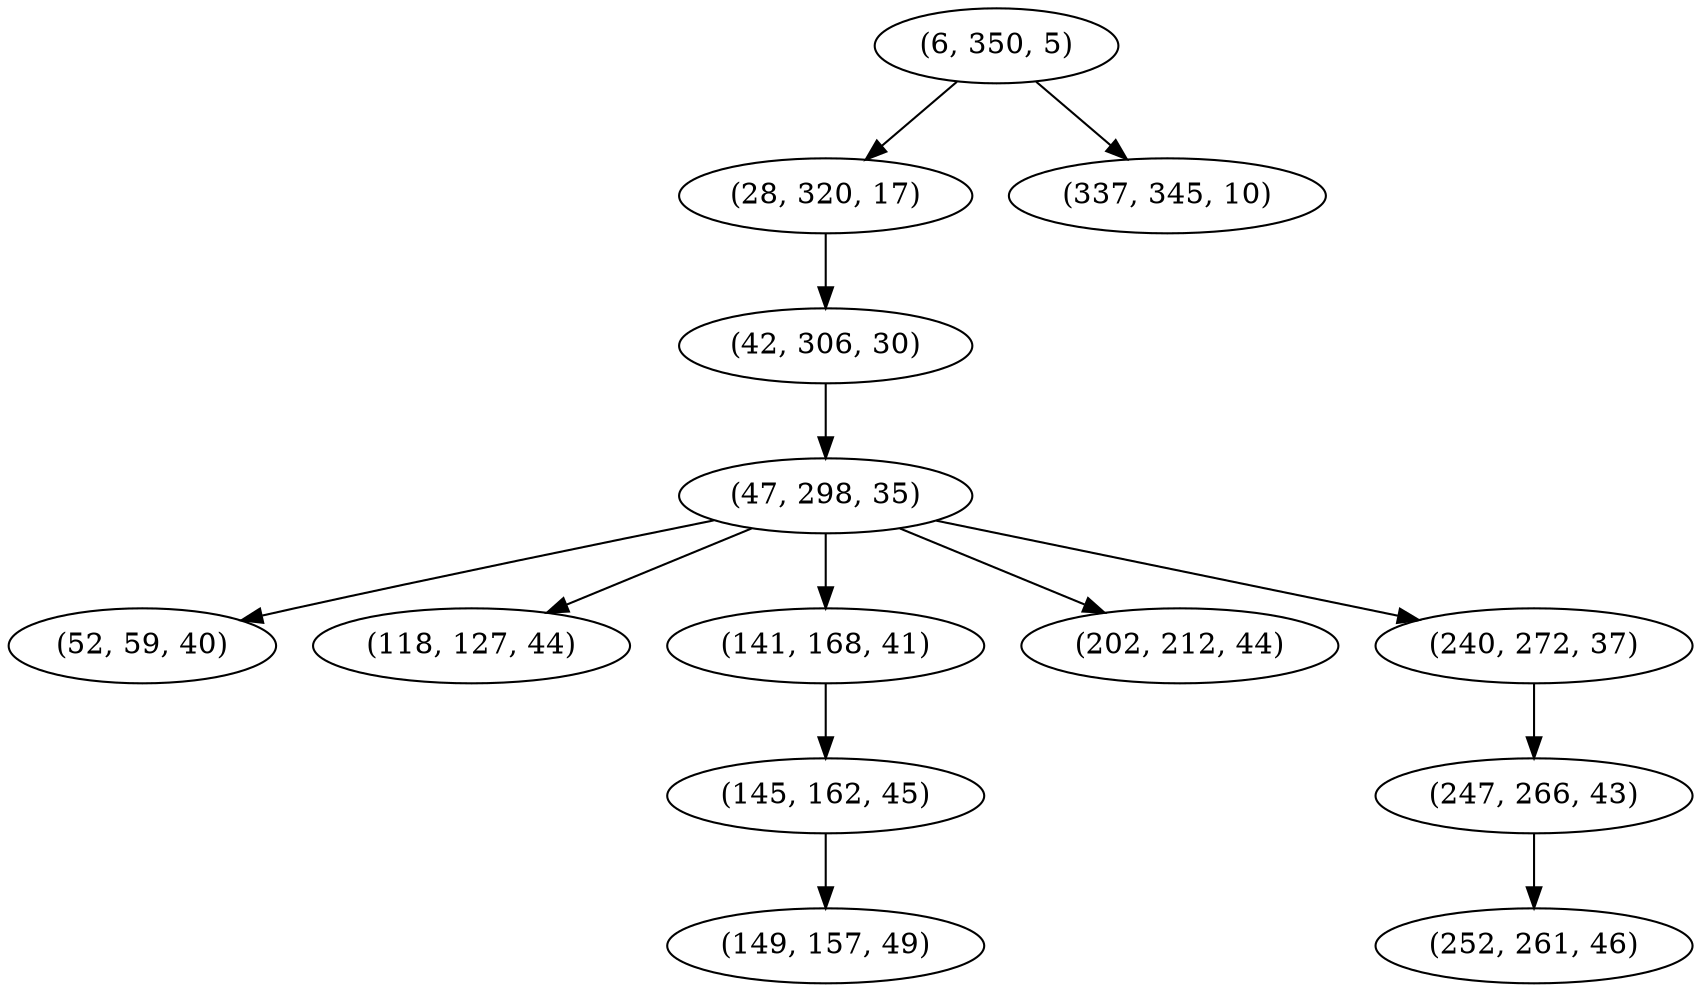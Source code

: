 digraph tree {
    "(6, 350, 5)";
    "(28, 320, 17)";
    "(42, 306, 30)";
    "(47, 298, 35)";
    "(52, 59, 40)";
    "(118, 127, 44)";
    "(141, 168, 41)";
    "(145, 162, 45)";
    "(149, 157, 49)";
    "(202, 212, 44)";
    "(240, 272, 37)";
    "(247, 266, 43)";
    "(252, 261, 46)";
    "(337, 345, 10)";
    "(6, 350, 5)" -> "(28, 320, 17)";
    "(6, 350, 5)" -> "(337, 345, 10)";
    "(28, 320, 17)" -> "(42, 306, 30)";
    "(42, 306, 30)" -> "(47, 298, 35)";
    "(47, 298, 35)" -> "(52, 59, 40)";
    "(47, 298, 35)" -> "(118, 127, 44)";
    "(47, 298, 35)" -> "(141, 168, 41)";
    "(47, 298, 35)" -> "(202, 212, 44)";
    "(47, 298, 35)" -> "(240, 272, 37)";
    "(141, 168, 41)" -> "(145, 162, 45)";
    "(145, 162, 45)" -> "(149, 157, 49)";
    "(240, 272, 37)" -> "(247, 266, 43)";
    "(247, 266, 43)" -> "(252, 261, 46)";
}
